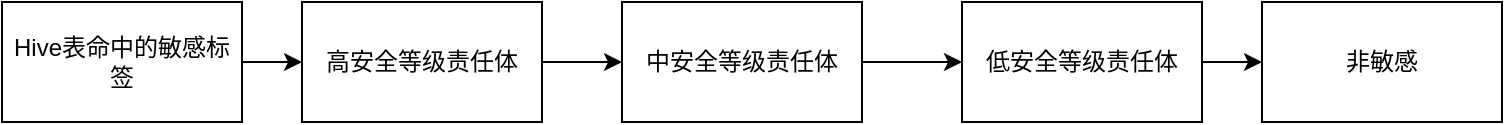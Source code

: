 <mxfile version="20.0.4" type="github">
  <diagram id="YFkXL3fBNi0O0Rlu2lF0" name="Page-1">
    <mxGraphModel dx="1038" dy="547" grid="1" gridSize="10" guides="1" tooltips="1" connect="1" arrows="1" fold="1" page="1" pageScale="1" pageWidth="827" pageHeight="1169" math="0" shadow="0">
      <root>
        <mxCell id="0" />
        <mxCell id="1" parent="0" />
        <mxCell id="sXX7g1JH8O0ffYym9T2T-3" value="" style="edgeStyle=orthogonalEdgeStyle;rounded=0;orthogonalLoop=1;jettySize=auto;html=1;" edge="1" parent="1" source="sXX7g1JH8O0ffYym9T2T-1" target="sXX7g1JH8O0ffYym9T2T-2">
          <mxGeometry relative="1" as="geometry" />
        </mxCell>
        <mxCell id="sXX7g1JH8O0ffYym9T2T-1" value="Hive表命中的敏感标签" style="rounded=0;whiteSpace=wrap;html=1;" vertex="1" parent="1">
          <mxGeometry x="10" y="160" width="120" height="60" as="geometry" />
        </mxCell>
        <mxCell id="sXX7g1JH8O0ffYym9T2T-5" value="" style="edgeStyle=orthogonalEdgeStyle;rounded=0;orthogonalLoop=1;jettySize=auto;html=1;" edge="1" parent="1" source="sXX7g1JH8O0ffYym9T2T-2" target="sXX7g1JH8O0ffYym9T2T-4">
          <mxGeometry relative="1" as="geometry" />
        </mxCell>
        <mxCell id="sXX7g1JH8O0ffYym9T2T-2" value="高安全等级责任体" style="rounded=0;whiteSpace=wrap;html=1;" vertex="1" parent="1">
          <mxGeometry x="160" y="160" width="120" height="60" as="geometry" />
        </mxCell>
        <mxCell id="sXX7g1JH8O0ffYym9T2T-7" value="" style="edgeStyle=orthogonalEdgeStyle;rounded=0;orthogonalLoop=1;jettySize=auto;html=1;" edge="1" parent="1" source="sXX7g1JH8O0ffYym9T2T-4" target="sXX7g1JH8O0ffYym9T2T-6">
          <mxGeometry relative="1" as="geometry" />
        </mxCell>
        <mxCell id="sXX7g1JH8O0ffYym9T2T-4" value="中安全等级责任体" style="rounded=0;whiteSpace=wrap;html=1;" vertex="1" parent="1">
          <mxGeometry x="320" y="160" width="120" height="60" as="geometry" />
        </mxCell>
        <mxCell id="sXX7g1JH8O0ffYym9T2T-9" value="" style="edgeStyle=orthogonalEdgeStyle;rounded=0;orthogonalLoop=1;jettySize=auto;html=1;" edge="1" parent="1" source="sXX7g1JH8O0ffYym9T2T-6" target="sXX7g1JH8O0ffYym9T2T-8">
          <mxGeometry relative="1" as="geometry" />
        </mxCell>
        <mxCell id="sXX7g1JH8O0ffYym9T2T-6" value="低安全等级责任体" style="rounded=0;whiteSpace=wrap;html=1;" vertex="1" parent="1">
          <mxGeometry x="490" y="160" width="120" height="60" as="geometry" />
        </mxCell>
        <mxCell id="sXX7g1JH8O0ffYym9T2T-8" value="非敏感" style="rounded=0;whiteSpace=wrap;html=1;" vertex="1" parent="1">
          <mxGeometry x="640" y="160" width="120" height="60" as="geometry" />
        </mxCell>
      </root>
    </mxGraphModel>
  </diagram>
</mxfile>
